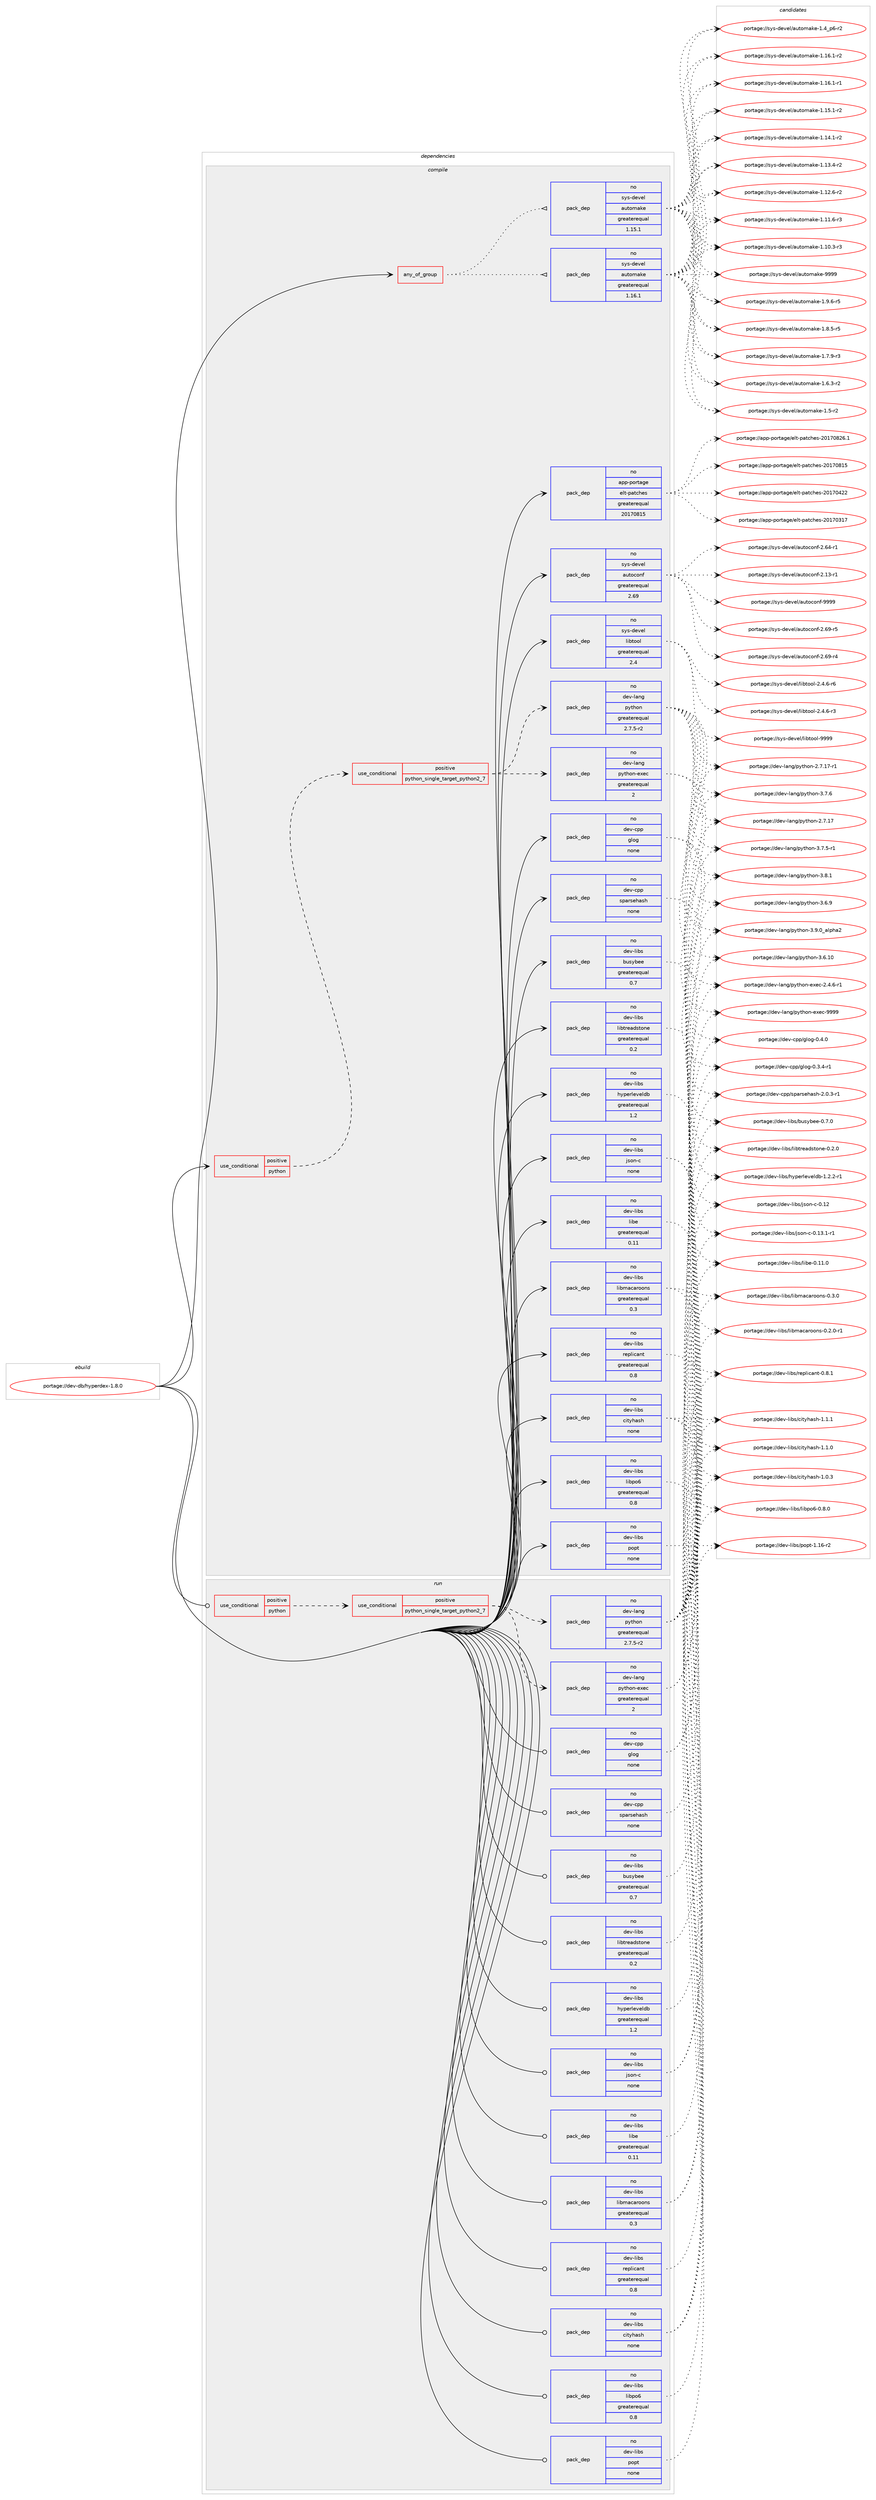 digraph prolog {

# *************
# Graph options
# *************

newrank=true;
concentrate=true;
compound=true;
graph [rankdir=LR,fontname=Helvetica,fontsize=10,ranksep=1.5];#, ranksep=2.5, nodesep=0.2];
edge  [arrowhead=vee];
node  [fontname=Helvetica,fontsize=10];

# **********
# The ebuild
# **********

subgraph cluster_leftcol {
color=gray;
label=<<i>ebuild</i>>;
id [label="portage://dev-db/hyperdex-1.8.0", color=red, width=4, href="../dev-db/hyperdex-1.8.0.svg"];
}

# ****************
# The dependencies
# ****************

subgraph cluster_midcol {
color=gray;
label=<<i>dependencies</i>>;
subgraph cluster_compile {
fillcolor="#eeeeee";
style=filled;
label=<<i>compile</i>>;
subgraph any7055 {
dependency584667 [label=<<TABLE BORDER="0" CELLBORDER="1" CELLSPACING="0" CELLPADDING="4"><TR><TD CELLPADDING="10">any_of_group</TD></TR></TABLE>>, shape=none, color=red];subgraph pack438653 {
dependency584668 [label=<<TABLE BORDER="0" CELLBORDER="1" CELLSPACING="0" CELLPADDING="4" WIDTH="220"><TR><TD ROWSPAN="6" CELLPADDING="30">pack_dep</TD></TR><TR><TD WIDTH="110">no</TD></TR><TR><TD>sys-devel</TD></TR><TR><TD>automake</TD></TR><TR><TD>greaterequal</TD></TR><TR><TD>1.16.1</TD></TR></TABLE>>, shape=none, color=blue];
}
dependency584667:e -> dependency584668:w [weight=20,style="dotted",arrowhead="oinv"];
subgraph pack438654 {
dependency584669 [label=<<TABLE BORDER="0" CELLBORDER="1" CELLSPACING="0" CELLPADDING="4" WIDTH="220"><TR><TD ROWSPAN="6" CELLPADDING="30">pack_dep</TD></TR><TR><TD WIDTH="110">no</TD></TR><TR><TD>sys-devel</TD></TR><TR><TD>automake</TD></TR><TR><TD>greaterequal</TD></TR><TR><TD>1.15.1</TD></TR></TABLE>>, shape=none, color=blue];
}
dependency584667:e -> dependency584669:w [weight=20,style="dotted",arrowhead="oinv"];
}
id:e -> dependency584667:w [weight=20,style="solid",arrowhead="vee"];
subgraph cond138698 {
dependency584670 [label=<<TABLE BORDER="0" CELLBORDER="1" CELLSPACING="0" CELLPADDING="4"><TR><TD ROWSPAN="3" CELLPADDING="10">use_conditional</TD></TR><TR><TD>positive</TD></TR><TR><TD>python</TD></TR></TABLE>>, shape=none, color=red];
subgraph cond138699 {
dependency584671 [label=<<TABLE BORDER="0" CELLBORDER="1" CELLSPACING="0" CELLPADDING="4"><TR><TD ROWSPAN="3" CELLPADDING="10">use_conditional</TD></TR><TR><TD>positive</TD></TR><TR><TD>python_single_target_python2_7</TD></TR></TABLE>>, shape=none, color=red];
subgraph pack438655 {
dependency584672 [label=<<TABLE BORDER="0" CELLBORDER="1" CELLSPACING="0" CELLPADDING="4" WIDTH="220"><TR><TD ROWSPAN="6" CELLPADDING="30">pack_dep</TD></TR><TR><TD WIDTH="110">no</TD></TR><TR><TD>dev-lang</TD></TR><TR><TD>python</TD></TR><TR><TD>greaterequal</TD></TR><TR><TD>2.7.5-r2</TD></TR></TABLE>>, shape=none, color=blue];
}
dependency584671:e -> dependency584672:w [weight=20,style="dashed",arrowhead="vee"];
subgraph pack438656 {
dependency584673 [label=<<TABLE BORDER="0" CELLBORDER="1" CELLSPACING="0" CELLPADDING="4" WIDTH="220"><TR><TD ROWSPAN="6" CELLPADDING="30">pack_dep</TD></TR><TR><TD WIDTH="110">no</TD></TR><TR><TD>dev-lang</TD></TR><TR><TD>python-exec</TD></TR><TR><TD>greaterequal</TD></TR><TR><TD>2</TD></TR></TABLE>>, shape=none, color=blue];
}
dependency584671:e -> dependency584673:w [weight=20,style="dashed",arrowhead="vee"];
}
dependency584670:e -> dependency584671:w [weight=20,style="dashed",arrowhead="vee"];
}
id:e -> dependency584670:w [weight=20,style="solid",arrowhead="vee"];
subgraph pack438657 {
dependency584674 [label=<<TABLE BORDER="0" CELLBORDER="1" CELLSPACING="0" CELLPADDING="4" WIDTH="220"><TR><TD ROWSPAN="6" CELLPADDING="30">pack_dep</TD></TR><TR><TD WIDTH="110">no</TD></TR><TR><TD>app-portage</TD></TR><TR><TD>elt-patches</TD></TR><TR><TD>greaterequal</TD></TR><TR><TD>20170815</TD></TR></TABLE>>, shape=none, color=blue];
}
id:e -> dependency584674:w [weight=20,style="solid",arrowhead="vee"];
subgraph pack438658 {
dependency584675 [label=<<TABLE BORDER="0" CELLBORDER="1" CELLSPACING="0" CELLPADDING="4" WIDTH="220"><TR><TD ROWSPAN="6" CELLPADDING="30">pack_dep</TD></TR><TR><TD WIDTH="110">no</TD></TR><TR><TD>dev-cpp</TD></TR><TR><TD>glog</TD></TR><TR><TD>none</TD></TR><TR><TD></TD></TR></TABLE>>, shape=none, color=blue];
}
id:e -> dependency584675:w [weight=20,style="solid",arrowhead="vee"];
subgraph pack438659 {
dependency584676 [label=<<TABLE BORDER="0" CELLBORDER="1" CELLSPACING="0" CELLPADDING="4" WIDTH="220"><TR><TD ROWSPAN="6" CELLPADDING="30">pack_dep</TD></TR><TR><TD WIDTH="110">no</TD></TR><TR><TD>dev-cpp</TD></TR><TR><TD>sparsehash</TD></TR><TR><TD>none</TD></TR><TR><TD></TD></TR></TABLE>>, shape=none, color=blue];
}
id:e -> dependency584676:w [weight=20,style="solid",arrowhead="vee"];
subgraph pack438660 {
dependency584677 [label=<<TABLE BORDER="0" CELLBORDER="1" CELLSPACING="0" CELLPADDING="4" WIDTH="220"><TR><TD ROWSPAN="6" CELLPADDING="30">pack_dep</TD></TR><TR><TD WIDTH="110">no</TD></TR><TR><TD>dev-libs</TD></TR><TR><TD>busybee</TD></TR><TR><TD>greaterequal</TD></TR><TR><TD>0.7</TD></TR></TABLE>>, shape=none, color=blue];
}
id:e -> dependency584677:w [weight=20,style="solid",arrowhead="vee"];
subgraph pack438661 {
dependency584678 [label=<<TABLE BORDER="0" CELLBORDER="1" CELLSPACING="0" CELLPADDING="4" WIDTH="220"><TR><TD ROWSPAN="6" CELLPADDING="30">pack_dep</TD></TR><TR><TD WIDTH="110">no</TD></TR><TR><TD>dev-libs</TD></TR><TR><TD>cityhash</TD></TR><TR><TD>none</TD></TR><TR><TD></TD></TR></TABLE>>, shape=none, color=blue];
}
id:e -> dependency584678:w [weight=20,style="solid",arrowhead="vee"];
subgraph pack438662 {
dependency584679 [label=<<TABLE BORDER="0" CELLBORDER="1" CELLSPACING="0" CELLPADDING="4" WIDTH="220"><TR><TD ROWSPAN="6" CELLPADDING="30">pack_dep</TD></TR><TR><TD WIDTH="110">no</TD></TR><TR><TD>dev-libs</TD></TR><TR><TD>hyperleveldb</TD></TR><TR><TD>greaterequal</TD></TR><TR><TD>1.2</TD></TR></TABLE>>, shape=none, color=blue];
}
id:e -> dependency584679:w [weight=20,style="solid",arrowhead="vee"];
subgraph pack438663 {
dependency584680 [label=<<TABLE BORDER="0" CELLBORDER="1" CELLSPACING="0" CELLPADDING="4" WIDTH="220"><TR><TD ROWSPAN="6" CELLPADDING="30">pack_dep</TD></TR><TR><TD WIDTH="110">no</TD></TR><TR><TD>dev-libs</TD></TR><TR><TD>json-c</TD></TR><TR><TD>none</TD></TR><TR><TD></TD></TR></TABLE>>, shape=none, color=blue];
}
id:e -> dependency584680:w [weight=20,style="solid",arrowhead="vee"];
subgraph pack438664 {
dependency584681 [label=<<TABLE BORDER="0" CELLBORDER="1" CELLSPACING="0" CELLPADDING="4" WIDTH="220"><TR><TD ROWSPAN="6" CELLPADDING="30">pack_dep</TD></TR><TR><TD WIDTH="110">no</TD></TR><TR><TD>dev-libs</TD></TR><TR><TD>libe</TD></TR><TR><TD>greaterequal</TD></TR><TR><TD>0.11</TD></TR></TABLE>>, shape=none, color=blue];
}
id:e -> dependency584681:w [weight=20,style="solid",arrowhead="vee"];
subgraph pack438665 {
dependency584682 [label=<<TABLE BORDER="0" CELLBORDER="1" CELLSPACING="0" CELLPADDING="4" WIDTH="220"><TR><TD ROWSPAN="6" CELLPADDING="30">pack_dep</TD></TR><TR><TD WIDTH="110">no</TD></TR><TR><TD>dev-libs</TD></TR><TR><TD>libmacaroons</TD></TR><TR><TD>greaterequal</TD></TR><TR><TD>0.3</TD></TR></TABLE>>, shape=none, color=blue];
}
id:e -> dependency584682:w [weight=20,style="solid",arrowhead="vee"];
subgraph pack438666 {
dependency584683 [label=<<TABLE BORDER="0" CELLBORDER="1" CELLSPACING="0" CELLPADDING="4" WIDTH="220"><TR><TD ROWSPAN="6" CELLPADDING="30">pack_dep</TD></TR><TR><TD WIDTH="110">no</TD></TR><TR><TD>dev-libs</TD></TR><TR><TD>libpo6</TD></TR><TR><TD>greaterequal</TD></TR><TR><TD>0.8</TD></TR></TABLE>>, shape=none, color=blue];
}
id:e -> dependency584683:w [weight=20,style="solid",arrowhead="vee"];
subgraph pack438667 {
dependency584684 [label=<<TABLE BORDER="0" CELLBORDER="1" CELLSPACING="0" CELLPADDING="4" WIDTH="220"><TR><TD ROWSPAN="6" CELLPADDING="30">pack_dep</TD></TR><TR><TD WIDTH="110">no</TD></TR><TR><TD>dev-libs</TD></TR><TR><TD>libtreadstone</TD></TR><TR><TD>greaterequal</TD></TR><TR><TD>0.2</TD></TR></TABLE>>, shape=none, color=blue];
}
id:e -> dependency584684:w [weight=20,style="solid",arrowhead="vee"];
subgraph pack438668 {
dependency584685 [label=<<TABLE BORDER="0" CELLBORDER="1" CELLSPACING="0" CELLPADDING="4" WIDTH="220"><TR><TD ROWSPAN="6" CELLPADDING="30">pack_dep</TD></TR><TR><TD WIDTH="110">no</TD></TR><TR><TD>dev-libs</TD></TR><TR><TD>popt</TD></TR><TR><TD>none</TD></TR><TR><TD></TD></TR></TABLE>>, shape=none, color=blue];
}
id:e -> dependency584685:w [weight=20,style="solid",arrowhead="vee"];
subgraph pack438669 {
dependency584686 [label=<<TABLE BORDER="0" CELLBORDER="1" CELLSPACING="0" CELLPADDING="4" WIDTH="220"><TR><TD ROWSPAN="6" CELLPADDING="30">pack_dep</TD></TR><TR><TD WIDTH="110">no</TD></TR><TR><TD>dev-libs</TD></TR><TR><TD>replicant</TD></TR><TR><TD>greaterequal</TD></TR><TR><TD>0.8</TD></TR></TABLE>>, shape=none, color=blue];
}
id:e -> dependency584686:w [weight=20,style="solid",arrowhead="vee"];
subgraph pack438670 {
dependency584687 [label=<<TABLE BORDER="0" CELLBORDER="1" CELLSPACING="0" CELLPADDING="4" WIDTH="220"><TR><TD ROWSPAN="6" CELLPADDING="30">pack_dep</TD></TR><TR><TD WIDTH="110">no</TD></TR><TR><TD>sys-devel</TD></TR><TR><TD>autoconf</TD></TR><TR><TD>greaterequal</TD></TR><TR><TD>2.69</TD></TR></TABLE>>, shape=none, color=blue];
}
id:e -> dependency584687:w [weight=20,style="solid",arrowhead="vee"];
subgraph pack438671 {
dependency584688 [label=<<TABLE BORDER="0" CELLBORDER="1" CELLSPACING="0" CELLPADDING="4" WIDTH="220"><TR><TD ROWSPAN="6" CELLPADDING="30">pack_dep</TD></TR><TR><TD WIDTH="110">no</TD></TR><TR><TD>sys-devel</TD></TR><TR><TD>libtool</TD></TR><TR><TD>greaterequal</TD></TR><TR><TD>2.4</TD></TR></TABLE>>, shape=none, color=blue];
}
id:e -> dependency584688:w [weight=20,style="solid",arrowhead="vee"];
}
subgraph cluster_compileandrun {
fillcolor="#eeeeee";
style=filled;
label=<<i>compile and run</i>>;
}
subgraph cluster_run {
fillcolor="#eeeeee";
style=filled;
label=<<i>run</i>>;
subgraph cond138700 {
dependency584689 [label=<<TABLE BORDER="0" CELLBORDER="1" CELLSPACING="0" CELLPADDING="4"><TR><TD ROWSPAN="3" CELLPADDING="10">use_conditional</TD></TR><TR><TD>positive</TD></TR><TR><TD>python</TD></TR></TABLE>>, shape=none, color=red];
subgraph cond138701 {
dependency584690 [label=<<TABLE BORDER="0" CELLBORDER="1" CELLSPACING="0" CELLPADDING="4"><TR><TD ROWSPAN="3" CELLPADDING="10">use_conditional</TD></TR><TR><TD>positive</TD></TR><TR><TD>python_single_target_python2_7</TD></TR></TABLE>>, shape=none, color=red];
subgraph pack438672 {
dependency584691 [label=<<TABLE BORDER="0" CELLBORDER="1" CELLSPACING="0" CELLPADDING="4" WIDTH="220"><TR><TD ROWSPAN="6" CELLPADDING="30">pack_dep</TD></TR><TR><TD WIDTH="110">no</TD></TR><TR><TD>dev-lang</TD></TR><TR><TD>python</TD></TR><TR><TD>greaterequal</TD></TR><TR><TD>2.7.5-r2</TD></TR></TABLE>>, shape=none, color=blue];
}
dependency584690:e -> dependency584691:w [weight=20,style="dashed",arrowhead="vee"];
subgraph pack438673 {
dependency584692 [label=<<TABLE BORDER="0" CELLBORDER="1" CELLSPACING="0" CELLPADDING="4" WIDTH="220"><TR><TD ROWSPAN="6" CELLPADDING="30">pack_dep</TD></TR><TR><TD WIDTH="110">no</TD></TR><TR><TD>dev-lang</TD></TR><TR><TD>python-exec</TD></TR><TR><TD>greaterequal</TD></TR><TR><TD>2</TD></TR></TABLE>>, shape=none, color=blue];
}
dependency584690:e -> dependency584692:w [weight=20,style="dashed",arrowhead="vee"];
}
dependency584689:e -> dependency584690:w [weight=20,style="dashed",arrowhead="vee"];
}
id:e -> dependency584689:w [weight=20,style="solid",arrowhead="odot"];
subgraph pack438674 {
dependency584693 [label=<<TABLE BORDER="0" CELLBORDER="1" CELLSPACING="0" CELLPADDING="4" WIDTH="220"><TR><TD ROWSPAN="6" CELLPADDING="30">pack_dep</TD></TR><TR><TD WIDTH="110">no</TD></TR><TR><TD>dev-cpp</TD></TR><TR><TD>glog</TD></TR><TR><TD>none</TD></TR><TR><TD></TD></TR></TABLE>>, shape=none, color=blue];
}
id:e -> dependency584693:w [weight=20,style="solid",arrowhead="odot"];
subgraph pack438675 {
dependency584694 [label=<<TABLE BORDER="0" CELLBORDER="1" CELLSPACING="0" CELLPADDING="4" WIDTH="220"><TR><TD ROWSPAN="6" CELLPADDING="30">pack_dep</TD></TR><TR><TD WIDTH="110">no</TD></TR><TR><TD>dev-cpp</TD></TR><TR><TD>sparsehash</TD></TR><TR><TD>none</TD></TR><TR><TD></TD></TR></TABLE>>, shape=none, color=blue];
}
id:e -> dependency584694:w [weight=20,style="solid",arrowhead="odot"];
subgraph pack438676 {
dependency584695 [label=<<TABLE BORDER="0" CELLBORDER="1" CELLSPACING="0" CELLPADDING="4" WIDTH="220"><TR><TD ROWSPAN="6" CELLPADDING="30">pack_dep</TD></TR><TR><TD WIDTH="110">no</TD></TR><TR><TD>dev-libs</TD></TR><TR><TD>busybee</TD></TR><TR><TD>greaterequal</TD></TR><TR><TD>0.7</TD></TR></TABLE>>, shape=none, color=blue];
}
id:e -> dependency584695:w [weight=20,style="solid",arrowhead="odot"];
subgraph pack438677 {
dependency584696 [label=<<TABLE BORDER="0" CELLBORDER="1" CELLSPACING="0" CELLPADDING="4" WIDTH="220"><TR><TD ROWSPAN="6" CELLPADDING="30">pack_dep</TD></TR><TR><TD WIDTH="110">no</TD></TR><TR><TD>dev-libs</TD></TR><TR><TD>cityhash</TD></TR><TR><TD>none</TD></TR><TR><TD></TD></TR></TABLE>>, shape=none, color=blue];
}
id:e -> dependency584696:w [weight=20,style="solid",arrowhead="odot"];
subgraph pack438678 {
dependency584697 [label=<<TABLE BORDER="0" CELLBORDER="1" CELLSPACING="0" CELLPADDING="4" WIDTH="220"><TR><TD ROWSPAN="6" CELLPADDING="30">pack_dep</TD></TR><TR><TD WIDTH="110">no</TD></TR><TR><TD>dev-libs</TD></TR><TR><TD>hyperleveldb</TD></TR><TR><TD>greaterequal</TD></TR><TR><TD>1.2</TD></TR></TABLE>>, shape=none, color=blue];
}
id:e -> dependency584697:w [weight=20,style="solid",arrowhead="odot"];
subgraph pack438679 {
dependency584698 [label=<<TABLE BORDER="0" CELLBORDER="1" CELLSPACING="0" CELLPADDING="4" WIDTH="220"><TR><TD ROWSPAN="6" CELLPADDING="30">pack_dep</TD></TR><TR><TD WIDTH="110">no</TD></TR><TR><TD>dev-libs</TD></TR><TR><TD>json-c</TD></TR><TR><TD>none</TD></TR><TR><TD></TD></TR></TABLE>>, shape=none, color=blue];
}
id:e -> dependency584698:w [weight=20,style="solid",arrowhead="odot"];
subgraph pack438680 {
dependency584699 [label=<<TABLE BORDER="0" CELLBORDER="1" CELLSPACING="0" CELLPADDING="4" WIDTH="220"><TR><TD ROWSPAN="6" CELLPADDING="30">pack_dep</TD></TR><TR><TD WIDTH="110">no</TD></TR><TR><TD>dev-libs</TD></TR><TR><TD>libe</TD></TR><TR><TD>greaterequal</TD></TR><TR><TD>0.11</TD></TR></TABLE>>, shape=none, color=blue];
}
id:e -> dependency584699:w [weight=20,style="solid",arrowhead="odot"];
subgraph pack438681 {
dependency584700 [label=<<TABLE BORDER="0" CELLBORDER="1" CELLSPACING="0" CELLPADDING="4" WIDTH="220"><TR><TD ROWSPAN="6" CELLPADDING="30">pack_dep</TD></TR><TR><TD WIDTH="110">no</TD></TR><TR><TD>dev-libs</TD></TR><TR><TD>libmacaroons</TD></TR><TR><TD>greaterequal</TD></TR><TR><TD>0.3</TD></TR></TABLE>>, shape=none, color=blue];
}
id:e -> dependency584700:w [weight=20,style="solid",arrowhead="odot"];
subgraph pack438682 {
dependency584701 [label=<<TABLE BORDER="0" CELLBORDER="1" CELLSPACING="0" CELLPADDING="4" WIDTH="220"><TR><TD ROWSPAN="6" CELLPADDING="30">pack_dep</TD></TR><TR><TD WIDTH="110">no</TD></TR><TR><TD>dev-libs</TD></TR><TR><TD>libpo6</TD></TR><TR><TD>greaterequal</TD></TR><TR><TD>0.8</TD></TR></TABLE>>, shape=none, color=blue];
}
id:e -> dependency584701:w [weight=20,style="solid",arrowhead="odot"];
subgraph pack438683 {
dependency584702 [label=<<TABLE BORDER="0" CELLBORDER="1" CELLSPACING="0" CELLPADDING="4" WIDTH="220"><TR><TD ROWSPAN="6" CELLPADDING="30">pack_dep</TD></TR><TR><TD WIDTH="110">no</TD></TR><TR><TD>dev-libs</TD></TR><TR><TD>libtreadstone</TD></TR><TR><TD>greaterequal</TD></TR><TR><TD>0.2</TD></TR></TABLE>>, shape=none, color=blue];
}
id:e -> dependency584702:w [weight=20,style="solid",arrowhead="odot"];
subgraph pack438684 {
dependency584703 [label=<<TABLE BORDER="0" CELLBORDER="1" CELLSPACING="0" CELLPADDING="4" WIDTH="220"><TR><TD ROWSPAN="6" CELLPADDING="30">pack_dep</TD></TR><TR><TD WIDTH="110">no</TD></TR><TR><TD>dev-libs</TD></TR><TR><TD>popt</TD></TR><TR><TD>none</TD></TR><TR><TD></TD></TR></TABLE>>, shape=none, color=blue];
}
id:e -> dependency584703:w [weight=20,style="solid",arrowhead="odot"];
subgraph pack438685 {
dependency584704 [label=<<TABLE BORDER="0" CELLBORDER="1" CELLSPACING="0" CELLPADDING="4" WIDTH="220"><TR><TD ROWSPAN="6" CELLPADDING="30">pack_dep</TD></TR><TR><TD WIDTH="110">no</TD></TR><TR><TD>dev-libs</TD></TR><TR><TD>replicant</TD></TR><TR><TD>greaterequal</TD></TR><TR><TD>0.8</TD></TR></TABLE>>, shape=none, color=blue];
}
id:e -> dependency584704:w [weight=20,style="solid",arrowhead="odot"];
}
}

# **************
# The candidates
# **************

subgraph cluster_choices {
rank=same;
color=gray;
label=<<i>candidates</i>>;

subgraph choice438653 {
color=black;
nodesep=1;
choice115121115451001011181011084797117116111109971071014557575757 [label="portage://sys-devel/automake-9999", color=red, width=4,href="../sys-devel/automake-9999.svg"];
choice115121115451001011181011084797117116111109971071014549465746544511453 [label="portage://sys-devel/automake-1.9.6-r5", color=red, width=4,href="../sys-devel/automake-1.9.6-r5.svg"];
choice115121115451001011181011084797117116111109971071014549465646534511453 [label="portage://sys-devel/automake-1.8.5-r5", color=red, width=4,href="../sys-devel/automake-1.8.5-r5.svg"];
choice115121115451001011181011084797117116111109971071014549465546574511451 [label="portage://sys-devel/automake-1.7.9-r3", color=red, width=4,href="../sys-devel/automake-1.7.9-r3.svg"];
choice115121115451001011181011084797117116111109971071014549465446514511450 [label="portage://sys-devel/automake-1.6.3-r2", color=red, width=4,href="../sys-devel/automake-1.6.3-r2.svg"];
choice11512111545100101118101108479711711611110997107101454946534511450 [label="portage://sys-devel/automake-1.5-r2", color=red, width=4,href="../sys-devel/automake-1.5-r2.svg"];
choice115121115451001011181011084797117116111109971071014549465295112544511450 [label="portage://sys-devel/automake-1.4_p6-r2", color=red, width=4,href="../sys-devel/automake-1.4_p6-r2.svg"];
choice11512111545100101118101108479711711611110997107101454946495446494511450 [label="portage://sys-devel/automake-1.16.1-r2", color=red, width=4,href="../sys-devel/automake-1.16.1-r2.svg"];
choice11512111545100101118101108479711711611110997107101454946495446494511449 [label="portage://sys-devel/automake-1.16.1-r1", color=red, width=4,href="../sys-devel/automake-1.16.1-r1.svg"];
choice11512111545100101118101108479711711611110997107101454946495346494511450 [label="portage://sys-devel/automake-1.15.1-r2", color=red, width=4,href="../sys-devel/automake-1.15.1-r2.svg"];
choice11512111545100101118101108479711711611110997107101454946495246494511450 [label="portage://sys-devel/automake-1.14.1-r2", color=red, width=4,href="../sys-devel/automake-1.14.1-r2.svg"];
choice11512111545100101118101108479711711611110997107101454946495146524511450 [label="portage://sys-devel/automake-1.13.4-r2", color=red, width=4,href="../sys-devel/automake-1.13.4-r2.svg"];
choice11512111545100101118101108479711711611110997107101454946495046544511450 [label="portage://sys-devel/automake-1.12.6-r2", color=red, width=4,href="../sys-devel/automake-1.12.6-r2.svg"];
choice11512111545100101118101108479711711611110997107101454946494946544511451 [label="portage://sys-devel/automake-1.11.6-r3", color=red, width=4,href="../sys-devel/automake-1.11.6-r3.svg"];
choice11512111545100101118101108479711711611110997107101454946494846514511451 [label="portage://sys-devel/automake-1.10.3-r3", color=red, width=4,href="../sys-devel/automake-1.10.3-r3.svg"];
dependency584668:e -> choice115121115451001011181011084797117116111109971071014557575757:w [style=dotted,weight="100"];
dependency584668:e -> choice115121115451001011181011084797117116111109971071014549465746544511453:w [style=dotted,weight="100"];
dependency584668:e -> choice115121115451001011181011084797117116111109971071014549465646534511453:w [style=dotted,weight="100"];
dependency584668:e -> choice115121115451001011181011084797117116111109971071014549465546574511451:w [style=dotted,weight="100"];
dependency584668:e -> choice115121115451001011181011084797117116111109971071014549465446514511450:w [style=dotted,weight="100"];
dependency584668:e -> choice11512111545100101118101108479711711611110997107101454946534511450:w [style=dotted,weight="100"];
dependency584668:e -> choice115121115451001011181011084797117116111109971071014549465295112544511450:w [style=dotted,weight="100"];
dependency584668:e -> choice11512111545100101118101108479711711611110997107101454946495446494511450:w [style=dotted,weight="100"];
dependency584668:e -> choice11512111545100101118101108479711711611110997107101454946495446494511449:w [style=dotted,weight="100"];
dependency584668:e -> choice11512111545100101118101108479711711611110997107101454946495346494511450:w [style=dotted,weight="100"];
dependency584668:e -> choice11512111545100101118101108479711711611110997107101454946495246494511450:w [style=dotted,weight="100"];
dependency584668:e -> choice11512111545100101118101108479711711611110997107101454946495146524511450:w [style=dotted,weight="100"];
dependency584668:e -> choice11512111545100101118101108479711711611110997107101454946495046544511450:w [style=dotted,weight="100"];
dependency584668:e -> choice11512111545100101118101108479711711611110997107101454946494946544511451:w [style=dotted,weight="100"];
dependency584668:e -> choice11512111545100101118101108479711711611110997107101454946494846514511451:w [style=dotted,weight="100"];
}
subgraph choice438654 {
color=black;
nodesep=1;
choice115121115451001011181011084797117116111109971071014557575757 [label="portage://sys-devel/automake-9999", color=red, width=4,href="../sys-devel/automake-9999.svg"];
choice115121115451001011181011084797117116111109971071014549465746544511453 [label="portage://sys-devel/automake-1.9.6-r5", color=red, width=4,href="../sys-devel/automake-1.9.6-r5.svg"];
choice115121115451001011181011084797117116111109971071014549465646534511453 [label="portage://sys-devel/automake-1.8.5-r5", color=red, width=4,href="../sys-devel/automake-1.8.5-r5.svg"];
choice115121115451001011181011084797117116111109971071014549465546574511451 [label="portage://sys-devel/automake-1.7.9-r3", color=red, width=4,href="../sys-devel/automake-1.7.9-r3.svg"];
choice115121115451001011181011084797117116111109971071014549465446514511450 [label="portage://sys-devel/automake-1.6.3-r2", color=red, width=4,href="../sys-devel/automake-1.6.3-r2.svg"];
choice11512111545100101118101108479711711611110997107101454946534511450 [label="portage://sys-devel/automake-1.5-r2", color=red, width=4,href="../sys-devel/automake-1.5-r2.svg"];
choice115121115451001011181011084797117116111109971071014549465295112544511450 [label="portage://sys-devel/automake-1.4_p6-r2", color=red, width=4,href="../sys-devel/automake-1.4_p6-r2.svg"];
choice11512111545100101118101108479711711611110997107101454946495446494511450 [label="portage://sys-devel/automake-1.16.1-r2", color=red, width=4,href="../sys-devel/automake-1.16.1-r2.svg"];
choice11512111545100101118101108479711711611110997107101454946495446494511449 [label="portage://sys-devel/automake-1.16.1-r1", color=red, width=4,href="../sys-devel/automake-1.16.1-r1.svg"];
choice11512111545100101118101108479711711611110997107101454946495346494511450 [label="portage://sys-devel/automake-1.15.1-r2", color=red, width=4,href="../sys-devel/automake-1.15.1-r2.svg"];
choice11512111545100101118101108479711711611110997107101454946495246494511450 [label="portage://sys-devel/automake-1.14.1-r2", color=red, width=4,href="../sys-devel/automake-1.14.1-r2.svg"];
choice11512111545100101118101108479711711611110997107101454946495146524511450 [label="portage://sys-devel/automake-1.13.4-r2", color=red, width=4,href="../sys-devel/automake-1.13.4-r2.svg"];
choice11512111545100101118101108479711711611110997107101454946495046544511450 [label="portage://sys-devel/automake-1.12.6-r2", color=red, width=4,href="../sys-devel/automake-1.12.6-r2.svg"];
choice11512111545100101118101108479711711611110997107101454946494946544511451 [label="portage://sys-devel/automake-1.11.6-r3", color=red, width=4,href="../sys-devel/automake-1.11.6-r3.svg"];
choice11512111545100101118101108479711711611110997107101454946494846514511451 [label="portage://sys-devel/automake-1.10.3-r3", color=red, width=4,href="../sys-devel/automake-1.10.3-r3.svg"];
dependency584669:e -> choice115121115451001011181011084797117116111109971071014557575757:w [style=dotted,weight="100"];
dependency584669:e -> choice115121115451001011181011084797117116111109971071014549465746544511453:w [style=dotted,weight="100"];
dependency584669:e -> choice115121115451001011181011084797117116111109971071014549465646534511453:w [style=dotted,weight="100"];
dependency584669:e -> choice115121115451001011181011084797117116111109971071014549465546574511451:w [style=dotted,weight="100"];
dependency584669:e -> choice115121115451001011181011084797117116111109971071014549465446514511450:w [style=dotted,weight="100"];
dependency584669:e -> choice11512111545100101118101108479711711611110997107101454946534511450:w [style=dotted,weight="100"];
dependency584669:e -> choice115121115451001011181011084797117116111109971071014549465295112544511450:w [style=dotted,weight="100"];
dependency584669:e -> choice11512111545100101118101108479711711611110997107101454946495446494511450:w [style=dotted,weight="100"];
dependency584669:e -> choice11512111545100101118101108479711711611110997107101454946495446494511449:w [style=dotted,weight="100"];
dependency584669:e -> choice11512111545100101118101108479711711611110997107101454946495346494511450:w [style=dotted,weight="100"];
dependency584669:e -> choice11512111545100101118101108479711711611110997107101454946495246494511450:w [style=dotted,weight="100"];
dependency584669:e -> choice11512111545100101118101108479711711611110997107101454946495146524511450:w [style=dotted,weight="100"];
dependency584669:e -> choice11512111545100101118101108479711711611110997107101454946495046544511450:w [style=dotted,weight="100"];
dependency584669:e -> choice11512111545100101118101108479711711611110997107101454946494946544511451:w [style=dotted,weight="100"];
dependency584669:e -> choice11512111545100101118101108479711711611110997107101454946494846514511451:w [style=dotted,weight="100"];
}
subgraph choice438655 {
color=black;
nodesep=1;
choice10010111845108971101034711212111610411111045514657464895971081121049750 [label="portage://dev-lang/python-3.9.0_alpha2", color=red, width=4,href="../dev-lang/python-3.9.0_alpha2.svg"];
choice100101118451089711010347112121116104111110455146564649 [label="portage://dev-lang/python-3.8.1", color=red, width=4,href="../dev-lang/python-3.8.1.svg"];
choice100101118451089711010347112121116104111110455146554654 [label="portage://dev-lang/python-3.7.6", color=red, width=4,href="../dev-lang/python-3.7.6.svg"];
choice1001011184510897110103471121211161041111104551465546534511449 [label="portage://dev-lang/python-3.7.5-r1", color=red, width=4,href="../dev-lang/python-3.7.5-r1.svg"];
choice100101118451089711010347112121116104111110455146544657 [label="portage://dev-lang/python-3.6.9", color=red, width=4,href="../dev-lang/python-3.6.9.svg"];
choice10010111845108971101034711212111610411111045514654464948 [label="portage://dev-lang/python-3.6.10", color=red, width=4,href="../dev-lang/python-3.6.10.svg"];
choice100101118451089711010347112121116104111110455046554649554511449 [label="portage://dev-lang/python-2.7.17-r1", color=red, width=4,href="../dev-lang/python-2.7.17-r1.svg"];
choice10010111845108971101034711212111610411111045504655464955 [label="portage://dev-lang/python-2.7.17", color=red, width=4,href="../dev-lang/python-2.7.17.svg"];
dependency584672:e -> choice10010111845108971101034711212111610411111045514657464895971081121049750:w [style=dotted,weight="100"];
dependency584672:e -> choice100101118451089711010347112121116104111110455146564649:w [style=dotted,weight="100"];
dependency584672:e -> choice100101118451089711010347112121116104111110455146554654:w [style=dotted,weight="100"];
dependency584672:e -> choice1001011184510897110103471121211161041111104551465546534511449:w [style=dotted,weight="100"];
dependency584672:e -> choice100101118451089711010347112121116104111110455146544657:w [style=dotted,weight="100"];
dependency584672:e -> choice10010111845108971101034711212111610411111045514654464948:w [style=dotted,weight="100"];
dependency584672:e -> choice100101118451089711010347112121116104111110455046554649554511449:w [style=dotted,weight="100"];
dependency584672:e -> choice10010111845108971101034711212111610411111045504655464955:w [style=dotted,weight="100"];
}
subgraph choice438656 {
color=black;
nodesep=1;
choice10010111845108971101034711212111610411111045101120101994557575757 [label="portage://dev-lang/python-exec-9999", color=red, width=4,href="../dev-lang/python-exec-9999.svg"];
choice10010111845108971101034711212111610411111045101120101994550465246544511449 [label="portage://dev-lang/python-exec-2.4.6-r1", color=red, width=4,href="../dev-lang/python-exec-2.4.6-r1.svg"];
dependency584673:e -> choice10010111845108971101034711212111610411111045101120101994557575757:w [style=dotted,weight="100"];
dependency584673:e -> choice10010111845108971101034711212111610411111045101120101994550465246544511449:w [style=dotted,weight="100"];
}
subgraph choice438657 {
color=black;
nodesep=1;
choice971121124511211111411697103101471011081164511297116991041011154550484955485650544649 [label="portage://app-portage/elt-patches-20170826.1", color=red, width=4,href="../app-portage/elt-patches-20170826.1.svg"];
choice97112112451121111141169710310147101108116451129711699104101115455048495548564953 [label="portage://app-portage/elt-patches-20170815", color=red, width=4,href="../app-portage/elt-patches-20170815.svg"];
choice97112112451121111141169710310147101108116451129711699104101115455048495548525050 [label="portage://app-portage/elt-patches-20170422", color=red, width=4,href="../app-portage/elt-patches-20170422.svg"];
choice97112112451121111141169710310147101108116451129711699104101115455048495548514955 [label="portage://app-portage/elt-patches-20170317", color=red, width=4,href="../app-portage/elt-patches-20170317.svg"];
dependency584674:e -> choice971121124511211111411697103101471011081164511297116991041011154550484955485650544649:w [style=dotted,weight="100"];
dependency584674:e -> choice97112112451121111141169710310147101108116451129711699104101115455048495548564953:w [style=dotted,weight="100"];
dependency584674:e -> choice97112112451121111141169710310147101108116451129711699104101115455048495548525050:w [style=dotted,weight="100"];
dependency584674:e -> choice97112112451121111141169710310147101108116451129711699104101115455048495548514955:w [style=dotted,weight="100"];
}
subgraph choice438658 {
color=black;
nodesep=1;
choice100101118459911211247103108111103454846524648 [label="portage://dev-cpp/glog-0.4.0", color=red, width=4,href="../dev-cpp/glog-0.4.0.svg"];
choice1001011184599112112471031081111034548465146524511449 [label="portage://dev-cpp/glog-0.3.4-r1", color=red, width=4,href="../dev-cpp/glog-0.3.4-r1.svg"];
dependency584675:e -> choice100101118459911211247103108111103454846524648:w [style=dotted,weight="100"];
dependency584675:e -> choice1001011184599112112471031081111034548465146524511449:w [style=dotted,weight="100"];
}
subgraph choice438659 {
color=black;
nodesep=1;
choice10010111845991121124711511297114115101104971151044550464846514511449 [label="portage://dev-cpp/sparsehash-2.0.3-r1", color=red, width=4,href="../dev-cpp/sparsehash-2.0.3-r1.svg"];
dependency584676:e -> choice10010111845991121124711511297114115101104971151044550464846514511449:w [style=dotted,weight="100"];
}
subgraph choice438660 {
color=black;
nodesep=1;
choice1001011184510810598115479811711512198101101454846554648 [label="portage://dev-libs/busybee-0.7.0", color=red, width=4,href="../dev-libs/busybee-0.7.0.svg"];
dependency584677:e -> choice1001011184510810598115479811711512198101101454846554648:w [style=dotted,weight="100"];
}
subgraph choice438661 {
color=black;
nodesep=1;
choice1001011184510810598115479910511612110497115104454946494649 [label="portage://dev-libs/cityhash-1.1.1", color=red, width=4,href="../dev-libs/cityhash-1.1.1.svg"];
choice1001011184510810598115479910511612110497115104454946494648 [label="portage://dev-libs/cityhash-1.1.0", color=red, width=4,href="../dev-libs/cityhash-1.1.0.svg"];
choice1001011184510810598115479910511612110497115104454946484651 [label="portage://dev-libs/cityhash-1.0.3", color=red, width=4,href="../dev-libs/cityhash-1.0.3.svg"];
dependency584678:e -> choice1001011184510810598115479910511612110497115104454946494649:w [style=dotted,weight="100"];
dependency584678:e -> choice1001011184510810598115479910511612110497115104454946494648:w [style=dotted,weight="100"];
dependency584678:e -> choice1001011184510810598115479910511612110497115104454946484651:w [style=dotted,weight="100"];
}
subgraph choice438662 {
color=black;
nodesep=1;
choice100101118451081059811547104121112101114108101118101108100984549465046504511449 [label="portage://dev-libs/hyperleveldb-1.2.2-r1", color=red, width=4,href="../dev-libs/hyperleveldb-1.2.2-r1.svg"];
dependency584679:e -> choice100101118451081059811547104121112101114108101118101108100984549465046504511449:w [style=dotted,weight="100"];
}
subgraph choice438663 {
color=black;
nodesep=1;
choice1001011184510810598115471061151111104599454846495146494511449 [label="portage://dev-libs/json-c-0.13.1-r1", color=red, width=4,href="../dev-libs/json-c-0.13.1-r1.svg"];
choice10010111845108105981154710611511111045994548464950 [label="portage://dev-libs/json-c-0.12", color=red, width=4,href="../dev-libs/json-c-0.12.svg"];
dependency584680:e -> choice1001011184510810598115471061151111104599454846495146494511449:w [style=dotted,weight="100"];
dependency584680:e -> choice10010111845108105981154710611511111045994548464950:w [style=dotted,weight="100"];
}
subgraph choice438664 {
color=black;
nodesep=1;
choice1001011184510810598115471081059810145484649494648 [label="portage://dev-libs/libe-0.11.0", color=red, width=4,href="../dev-libs/libe-0.11.0.svg"];
dependency584681:e -> choice1001011184510810598115471081059810145484649494648:w [style=dotted,weight="100"];
}
subgraph choice438665 {
color=black;
nodesep=1;
choice10010111845108105981154710810598109979997114111111110115454846514648 [label="portage://dev-libs/libmacaroons-0.3.0", color=red, width=4,href="../dev-libs/libmacaroons-0.3.0.svg"];
choice100101118451081059811547108105981099799971141111111101154548465046484511449 [label="portage://dev-libs/libmacaroons-0.2.0-r1", color=red, width=4,href="../dev-libs/libmacaroons-0.2.0-r1.svg"];
dependency584682:e -> choice10010111845108105981154710810598109979997114111111110115454846514648:w [style=dotted,weight="100"];
dependency584682:e -> choice100101118451081059811547108105981099799971141111111101154548465046484511449:w [style=dotted,weight="100"];
}
subgraph choice438666 {
color=black;
nodesep=1;
choice1001011184510810598115471081059811211154454846564648 [label="portage://dev-libs/libpo6-0.8.0", color=red, width=4,href="../dev-libs/libpo6-0.8.0.svg"];
dependency584683:e -> choice1001011184510810598115471081059811211154454846564648:w [style=dotted,weight="100"];
}
subgraph choice438667 {
color=black;
nodesep=1;
choice1001011184510810598115471081059811611410197100115116111110101454846504648 [label="portage://dev-libs/libtreadstone-0.2.0", color=red, width=4,href="../dev-libs/libtreadstone-0.2.0.svg"];
dependency584684:e -> choice1001011184510810598115471081059811611410197100115116111110101454846504648:w [style=dotted,weight="100"];
}
subgraph choice438668 {
color=black;
nodesep=1;
choice10010111845108105981154711211111211645494649544511450 [label="portage://dev-libs/popt-1.16-r2", color=red, width=4,href="../dev-libs/popt-1.16-r2.svg"];
dependency584685:e -> choice10010111845108105981154711211111211645494649544511450:w [style=dotted,weight="100"];
}
subgraph choice438669 {
color=black;
nodesep=1;
choice1001011184510810598115471141011121081059997110116454846564649 [label="portage://dev-libs/replicant-0.8.1", color=red, width=4,href="../dev-libs/replicant-0.8.1.svg"];
dependency584686:e -> choice1001011184510810598115471141011121081059997110116454846564649:w [style=dotted,weight="100"];
}
subgraph choice438670 {
color=black;
nodesep=1;
choice115121115451001011181011084797117116111991111101024557575757 [label="portage://sys-devel/autoconf-9999", color=red, width=4,href="../sys-devel/autoconf-9999.svg"];
choice1151211154510010111810110847971171161119911111010245504654574511453 [label="portage://sys-devel/autoconf-2.69-r5", color=red, width=4,href="../sys-devel/autoconf-2.69-r5.svg"];
choice1151211154510010111810110847971171161119911111010245504654574511452 [label="portage://sys-devel/autoconf-2.69-r4", color=red, width=4,href="../sys-devel/autoconf-2.69-r4.svg"];
choice1151211154510010111810110847971171161119911111010245504654524511449 [label="portage://sys-devel/autoconf-2.64-r1", color=red, width=4,href="../sys-devel/autoconf-2.64-r1.svg"];
choice1151211154510010111810110847971171161119911111010245504649514511449 [label="portage://sys-devel/autoconf-2.13-r1", color=red, width=4,href="../sys-devel/autoconf-2.13-r1.svg"];
dependency584687:e -> choice115121115451001011181011084797117116111991111101024557575757:w [style=dotted,weight="100"];
dependency584687:e -> choice1151211154510010111810110847971171161119911111010245504654574511453:w [style=dotted,weight="100"];
dependency584687:e -> choice1151211154510010111810110847971171161119911111010245504654574511452:w [style=dotted,weight="100"];
dependency584687:e -> choice1151211154510010111810110847971171161119911111010245504654524511449:w [style=dotted,weight="100"];
dependency584687:e -> choice1151211154510010111810110847971171161119911111010245504649514511449:w [style=dotted,weight="100"];
}
subgraph choice438671 {
color=black;
nodesep=1;
choice1151211154510010111810110847108105981161111111084557575757 [label="portage://sys-devel/libtool-9999", color=red, width=4,href="../sys-devel/libtool-9999.svg"];
choice1151211154510010111810110847108105981161111111084550465246544511454 [label="portage://sys-devel/libtool-2.4.6-r6", color=red, width=4,href="../sys-devel/libtool-2.4.6-r6.svg"];
choice1151211154510010111810110847108105981161111111084550465246544511451 [label="portage://sys-devel/libtool-2.4.6-r3", color=red, width=4,href="../sys-devel/libtool-2.4.6-r3.svg"];
dependency584688:e -> choice1151211154510010111810110847108105981161111111084557575757:w [style=dotted,weight="100"];
dependency584688:e -> choice1151211154510010111810110847108105981161111111084550465246544511454:w [style=dotted,weight="100"];
dependency584688:e -> choice1151211154510010111810110847108105981161111111084550465246544511451:w [style=dotted,weight="100"];
}
subgraph choice438672 {
color=black;
nodesep=1;
choice10010111845108971101034711212111610411111045514657464895971081121049750 [label="portage://dev-lang/python-3.9.0_alpha2", color=red, width=4,href="../dev-lang/python-3.9.0_alpha2.svg"];
choice100101118451089711010347112121116104111110455146564649 [label="portage://dev-lang/python-3.8.1", color=red, width=4,href="../dev-lang/python-3.8.1.svg"];
choice100101118451089711010347112121116104111110455146554654 [label="portage://dev-lang/python-3.7.6", color=red, width=4,href="../dev-lang/python-3.7.6.svg"];
choice1001011184510897110103471121211161041111104551465546534511449 [label="portage://dev-lang/python-3.7.5-r1", color=red, width=4,href="../dev-lang/python-3.7.5-r1.svg"];
choice100101118451089711010347112121116104111110455146544657 [label="portage://dev-lang/python-3.6.9", color=red, width=4,href="../dev-lang/python-3.6.9.svg"];
choice10010111845108971101034711212111610411111045514654464948 [label="portage://dev-lang/python-3.6.10", color=red, width=4,href="../dev-lang/python-3.6.10.svg"];
choice100101118451089711010347112121116104111110455046554649554511449 [label="portage://dev-lang/python-2.7.17-r1", color=red, width=4,href="../dev-lang/python-2.7.17-r1.svg"];
choice10010111845108971101034711212111610411111045504655464955 [label="portage://dev-lang/python-2.7.17", color=red, width=4,href="../dev-lang/python-2.7.17.svg"];
dependency584691:e -> choice10010111845108971101034711212111610411111045514657464895971081121049750:w [style=dotted,weight="100"];
dependency584691:e -> choice100101118451089711010347112121116104111110455146564649:w [style=dotted,weight="100"];
dependency584691:e -> choice100101118451089711010347112121116104111110455146554654:w [style=dotted,weight="100"];
dependency584691:e -> choice1001011184510897110103471121211161041111104551465546534511449:w [style=dotted,weight="100"];
dependency584691:e -> choice100101118451089711010347112121116104111110455146544657:w [style=dotted,weight="100"];
dependency584691:e -> choice10010111845108971101034711212111610411111045514654464948:w [style=dotted,weight="100"];
dependency584691:e -> choice100101118451089711010347112121116104111110455046554649554511449:w [style=dotted,weight="100"];
dependency584691:e -> choice10010111845108971101034711212111610411111045504655464955:w [style=dotted,weight="100"];
}
subgraph choice438673 {
color=black;
nodesep=1;
choice10010111845108971101034711212111610411111045101120101994557575757 [label="portage://dev-lang/python-exec-9999", color=red, width=4,href="../dev-lang/python-exec-9999.svg"];
choice10010111845108971101034711212111610411111045101120101994550465246544511449 [label="portage://dev-lang/python-exec-2.4.6-r1", color=red, width=4,href="../dev-lang/python-exec-2.4.6-r1.svg"];
dependency584692:e -> choice10010111845108971101034711212111610411111045101120101994557575757:w [style=dotted,weight="100"];
dependency584692:e -> choice10010111845108971101034711212111610411111045101120101994550465246544511449:w [style=dotted,weight="100"];
}
subgraph choice438674 {
color=black;
nodesep=1;
choice100101118459911211247103108111103454846524648 [label="portage://dev-cpp/glog-0.4.0", color=red, width=4,href="../dev-cpp/glog-0.4.0.svg"];
choice1001011184599112112471031081111034548465146524511449 [label="portage://dev-cpp/glog-0.3.4-r1", color=red, width=4,href="../dev-cpp/glog-0.3.4-r1.svg"];
dependency584693:e -> choice100101118459911211247103108111103454846524648:w [style=dotted,weight="100"];
dependency584693:e -> choice1001011184599112112471031081111034548465146524511449:w [style=dotted,weight="100"];
}
subgraph choice438675 {
color=black;
nodesep=1;
choice10010111845991121124711511297114115101104971151044550464846514511449 [label="portage://dev-cpp/sparsehash-2.0.3-r1", color=red, width=4,href="../dev-cpp/sparsehash-2.0.3-r1.svg"];
dependency584694:e -> choice10010111845991121124711511297114115101104971151044550464846514511449:w [style=dotted,weight="100"];
}
subgraph choice438676 {
color=black;
nodesep=1;
choice1001011184510810598115479811711512198101101454846554648 [label="portage://dev-libs/busybee-0.7.0", color=red, width=4,href="../dev-libs/busybee-0.7.0.svg"];
dependency584695:e -> choice1001011184510810598115479811711512198101101454846554648:w [style=dotted,weight="100"];
}
subgraph choice438677 {
color=black;
nodesep=1;
choice1001011184510810598115479910511612110497115104454946494649 [label="portage://dev-libs/cityhash-1.1.1", color=red, width=4,href="../dev-libs/cityhash-1.1.1.svg"];
choice1001011184510810598115479910511612110497115104454946494648 [label="portage://dev-libs/cityhash-1.1.0", color=red, width=4,href="../dev-libs/cityhash-1.1.0.svg"];
choice1001011184510810598115479910511612110497115104454946484651 [label="portage://dev-libs/cityhash-1.0.3", color=red, width=4,href="../dev-libs/cityhash-1.0.3.svg"];
dependency584696:e -> choice1001011184510810598115479910511612110497115104454946494649:w [style=dotted,weight="100"];
dependency584696:e -> choice1001011184510810598115479910511612110497115104454946494648:w [style=dotted,weight="100"];
dependency584696:e -> choice1001011184510810598115479910511612110497115104454946484651:w [style=dotted,weight="100"];
}
subgraph choice438678 {
color=black;
nodesep=1;
choice100101118451081059811547104121112101114108101118101108100984549465046504511449 [label="portage://dev-libs/hyperleveldb-1.2.2-r1", color=red, width=4,href="../dev-libs/hyperleveldb-1.2.2-r1.svg"];
dependency584697:e -> choice100101118451081059811547104121112101114108101118101108100984549465046504511449:w [style=dotted,weight="100"];
}
subgraph choice438679 {
color=black;
nodesep=1;
choice1001011184510810598115471061151111104599454846495146494511449 [label="portage://dev-libs/json-c-0.13.1-r1", color=red, width=4,href="../dev-libs/json-c-0.13.1-r1.svg"];
choice10010111845108105981154710611511111045994548464950 [label="portage://dev-libs/json-c-0.12", color=red, width=4,href="../dev-libs/json-c-0.12.svg"];
dependency584698:e -> choice1001011184510810598115471061151111104599454846495146494511449:w [style=dotted,weight="100"];
dependency584698:e -> choice10010111845108105981154710611511111045994548464950:w [style=dotted,weight="100"];
}
subgraph choice438680 {
color=black;
nodesep=1;
choice1001011184510810598115471081059810145484649494648 [label="portage://dev-libs/libe-0.11.0", color=red, width=4,href="../dev-libs/libe-0.11.0.svg"];
dependency584699:e -> choice1001011184510810598115471081059810145484649494648:w [style=dotted,weight="100"];
}
subgraph choice438681 {
color=black;
nodesep=1;
choice10010111845108105981154710810598109979997114111111110115454846514648 [label="portage://dev-libs/libmacaroons-0.3.0", color=red, width=4,href="../dev-libs/libmacaroons-0.3.0.svg"];
choice100101118451081059811547108105981099799971141111111101154548465046484511449 [label="portage://dev-libs/libmacaroons-0.2.0-r1", color=red, width=4,href="../dev-libs/libmacaroons-0.2.0-r1.svg"];
dependency584700:e -> choice10010111845108105981154710810598109979997114111111110115454846514648:w [style=dotted,weight="100"];
dependency584700:e -> choice100101118451081059811547108105981099799971141111111101154548465046484511449:w [style=dotted,weight="100"];
}
subgraph choice438682 {
color=black;
nodesep=1;
choice1001011184510810598115471081059811211154454846564648 [label="portage://dev-libs/libpo6-0.8.0", color=red, width=4,href="../dev-libs/libpo6-0.8.0.svg"];
dependency584701:e -> choice1001011184510810598115471081059811211154454846564648:w [style=dotted,weight="100"];
}
subgraph choice438683 {
color=black;
nodesep=1;
choice1001011184510810598115471081059811611410197100115116111110101454846504648 [label="portage://dev-libs/libtreadstone-0.2.0", color=red, width=4,href="../dev-libs/libtreadstone-0.2.0.svg"];
dependency584702:e -> choice1001011184510810598115471081059811611410197100115116111110101454846504648:w [style=dotted,weight="100"];
}
subgraph choice438684 {
color=black;
nodesep=1;
choice10010111845108105981154711211111211645494649544511450 [label="portage://dev-libs/popt-1.16-r2", color=red, width=4,href="../dev-libs/popt-1.16-r2.svg"];
dependency584703:e -> choice10010111845108105981154711211111211645494649544511450:w [style=dotted,weight="100"];
}
subgraph choice438685 {
color=black;
nodesep=1;
choice1001011184510810598115471141011121081059997110116454846564649 [label="portage://dev-libs/replicant-0.8.1", color=red, width=4,href="../dev-libs/replicant-0.8.1.svg"];
dependency584704:e -> choice1001011184510810598115471141011121081059997110116454846564649:w [style=dotted,weight="100"];
}
}

}
